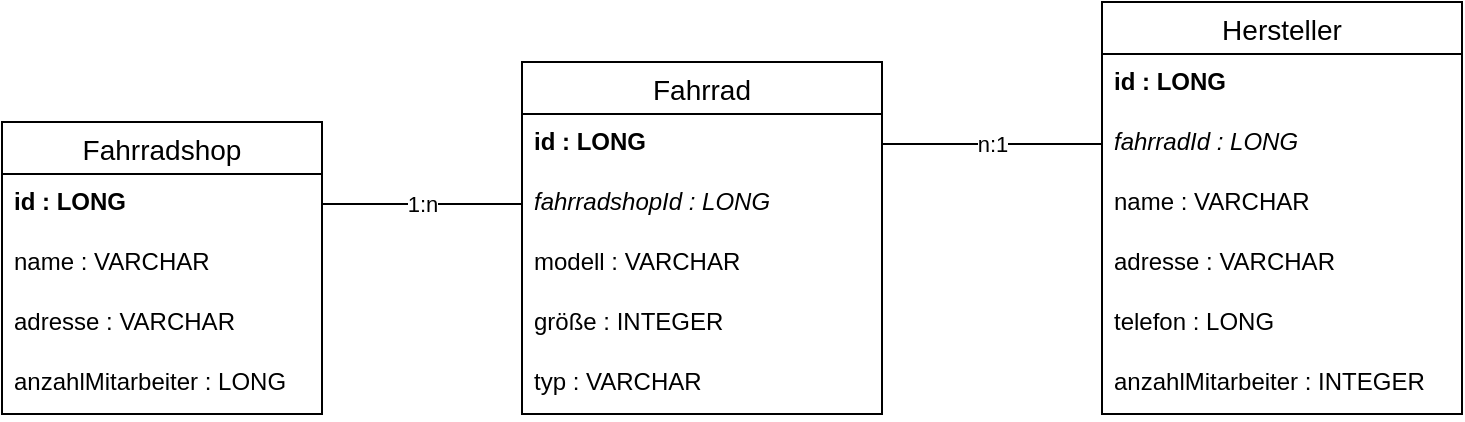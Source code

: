 <mxfile version="14.4.9" type="github">
  <diagram id="atZ0AVKhQMxhwHdUIg31" name="Page-1">
    <mxGraphModel dx="1038" dy="548" grid="1" gridSize="10" guides="1" tooltips="1" connect="1" arrows="1" fold="1" page="1" pageScale="1" pageWidth="1169" pageHeight="827" math="0" shadow="0">
      <root>
        <mxCell id="0" />
        <mxCell id="1" parent="0" />
        <mxCell id="wapPahN4LhmAlOf-tVZv-1" value="Fahrradshop" style="swimlane;fontStyle=0;childLayout=stackLayout;horizontal=1;startSize=26;horizontalStack=0;resizeParent=1;resizeParentMax=0;resizeLast=0;collapsible=1;marginBottom=0;align=center;fontSize=14;" parent="1" vertex="1">
          <mxGeometry x="50" y="70" width="160" height="146" as="geometry" />
        </mxCell>
        <mxCell id="wapPahN4LhmAlOf-tVZv-2" value="id : LONG" style="text;strokeColor=none;fillColor=none;spacingLeft=4;spacingRight=4;overflow=hidden;rotatable=0;points=[[0,0.5],[1,0.5]];portConstraint=eastwest;fontSize=12;fontStyle=1" parent="wapPahN4LhmAlOf-tVZv-1" vertex="1">
          <mxGeometry y="26" width="160" height="30" as="geometry" />
        </mxCell>
        <mxCell id="wapPahN4LhmAlOf-tVZv-3" value="name : VARCHAR" style="text;strokeColor=none;fillColor=none;spacingLeft=4;spacingRight=4;overflow=hidden;rotatable=0;points=[[0,0.5],[1,0.5]];portConstraint=eastwest;fontSize=12;" parent="wapPahN4LhmAlOf-tVZv-1" vertex="1">
          <mxGeometry y="56" width="160" height="30" as="geometry" />
        </mxCell>
        <mxCell id="wapPahN4LhmAlOf-tVZv-4" value="adresse : VARCHAR" style="text;strokeColor=none;fillColor=none;spacingLeft=4;spacingRight=4;overflow=hidden;rotatable=0;points=[[0,0.5],[1,0.5]];portConstraint=eastwest;fontSize=12;" parent="wapPahN4LhmAlOf-tVZv-1" vertex="1">
          <mxGeometry y="86" width="160" height="30" as="geometry" />
        </mxCell>
        <mxCell id="wapPahN4LhmAlOf-tVZv-5" value="anzahlMitarbeiter : LONG" style="text;strokeColor=none;fillColor=none;spacingLeft=4;spacingRight=4;overflow=hidden;rotatable=0;points=[[0,0.5],[1,0.5]];portConstraint=eastwest;fontSize=12;" parent="wapPahN4LhmAlOf-tVZv-1" vertex="1">
          <mxGeometry y="116" width="160" height="30" as="geometry" />
        </mxCell>
        <mxCell id="wapPahN4LhmAlOf-tVZv-8" value="Hersteller" style="swimlane;fontStyle=0;childLayout=stackLayout;horizontal=1;startSize=26;horizontalStack=0;resizeParent=1;resizeParentMax=0;resizeLast=0;collapsible=1;marginBottom=0;align=center;fontSize=14;" parent="1" vertex="1">
          <mxGeometry x="600" y="10" width="180" height="206" as="geometry" />
        </mxCell>
        <mxCell id="wapPahN4LhmAlOf-tVZv-9" value="id : LONG" style="text;strokeColor=none;fillColor=none;spacingLeft=4;spacingRight=4;overflow=hidden;rotatable=0;points=[[0,0.5],[1,0.5]];portConstraint=eastwest;fontSize=12;fontStyle=1" parent="wapPahN4LhmAlOf-tVZv-8" vertex="1">
          <mxGeometry y="26" width="180" height="30" as="geometry" />
        </mxCell>
        <mxCell id="wapPahN4LhmAlOf-tVZv-10" value="fahrradId : LONG" style="text;strokeColor=none;fillColor=none;spacingLeft=4;spacingRight=4;overflow=hidden;rotatable=0;points=[[0,0.5],[1,0.5]];portConstraint=eastwest;fontSize=12;fontStyle=2" parent="wapPahN4LhmAlOf-tVZv-8" vertex="1">
          <mxGeometry y="56" width="180" height="30" as="geometry" />
        </mxCell>
        <mxCell id="wapPahN4LhmAlOf-tVZv-11" value="name : VARCHAR" style="text;strokeColor=none;fillColor=none;spacingLeft=4;spacingRight=4;overflow=hidden;rotatable=0;points=[[0,0.5],[1,0.5]];portConstraint=eastwest;fontSize=12;" parent="wapPahN4LhmAlOf-tVZv-8" vertex="1">
          <mxGeometry y="86" width="180" height="30" as="geometry" />
        </mxCell>
        <mxCell id="wapPahN4LhmAlOf-tVZv-12" value="adresse : VARCHAR" style="text;strokeColor=none;fillColor=none;spacingLeft=4;spacingRight=4;overflow=hidden;rotatable=0;points=[[0,0.5],[1,0.5]];portConstraint=eastwest;fontSize=12;" parent="wapPahN4LhmAlOf-tVZv-8" vertex="1">
          <mxGeometry y="116" width="180" height="30" as="geometry" />
        </mxCell>
        <mxCell id="wapPahN4LhmAlOf-tVZv-13" value="telefon : LONG" style="text;strokeColor=none;fillColor=none;spacingLeft=4;spacingRight=4;overflow=hidden;rotatable=0;points=[[0,0.5],[1,0.5]];portConstraint=eastwest;fontSize=12;" parent="wapPahN4LhmAlOf-tVZv-8" vertex="1">
          <mxGeometry y="146" width="180" height="30" as="geometry" />
        </mxCell>
        <mxCell id="wapPahN4LhmAlOf-tVZv-15" value="anzahlMitarbeiter : INTEGER" style="text;strokeColor=none;fillColor=none;spacingLeft=4;spacingRight=4;overflow=hidden;rotatable=0;points=[[0,0.5],[1,0.5]];portConstraint=eastwest;fontSize=12;" parent="wapPahN4LhmAlOf-tVZv-8" vertex="1">
          <mxGeometry y="176" width="180" height="30" as="geometry" />
        </mxCell>
        <mxCell id="Cg6IsskwfPCYu6hG4t_m-1" value="Fahrrad" style="swimlane;fontStyle=0;childLayout=stackLayout;horizontal=1;startSize=26;horizontalStack=0;resizeParent=1;resizeParentMax=0;resizeLast=0;collapsible=1;marginBottom=0;align=center;fontSize=14;" parent="1" vertex="1">
          <mxGeometry x="310" y="40" width="180" height="176" as="geometry" />
        </mxCell>
        <mxCell id="Cg6IsskwfPCYu6hG4t_m-2" value="id : LONG" style="text;strokeColor=none;fillColor=none;spacingLeft=4;spacingRight=4;overflow=hidden;rotatable=0;points=[[0,0.5],[1,0.5]];portConstraint=eastwest;fontSize=12;fontStyle=1" parent="Cg6IsskwfPCYu6hG4t_m-1" vertex="1">
          <mxGeometry y="26" width="180" height="30" as="geometry" />
        </mxCell>
        <mxCell id="Cg6IsskwfPCYu6hG4t_m-3" value="fahrradshopId : LONG" style="text;strokeColor=none;fillColor=none;spacingLeft=4;spacingRight=4;overflow=hidden;rotatable=0;points=[[0,0.5],[1,0.5]];portConstraint=eastwest;fontSize=12;fontStyle=2" parent="Cg6IsskwfPCYu6hG4t_m-1" vertex="1">
          <mxGeometry y="56" width="180" height="30" as="geometry" />
        </mxCell>
        <mxCell id="Cg6IsskwfPCYu6hG4t_m-4" value="modell : VARCHAR" style="text;strokeColor=none;fillColor=none;spacingLeft=4;spacingRight=4;overflow=hidden;rotatable=0;points=[[0,0.5],[1,0.5]];portConstraint=eastwest;fontSize=12;" parent="Cg6IsskwfPCYu6hG4t_m-1" vertex="1">
          <mxGeometry y="86" width="180" height="30" as="geometry" />
        </mxCell>
        <mxCell id="Cg6IsskwfPCYu6hG4t_m-5" value="größe : INTEGER" style="text;strokeColor=none;fillColor=none;spacingLeft=4;spacingRight=4;overflow=hidden;rotatable=0;points=[[0,0.5],[1,0.5]];portConstraint=eastwest;fontSize=12;" parent="Cg6IsskwfPCYu6hG4t_m-1" vertex="1">
          <mxGeometry y="116" width="180" height="30" as="geometry" />
        </mxCell>
        <mxCell id="Cg6IsskwfPCYu6hG4t_m-7" value="typ : VARCHAR" style="text;strokeColor=none;fillColor=none;spacingLeft=4;spacingRight=4;overflow=hidden;rotatable=0;points=[[0,0.5],[1,0.5]];portConstraint=eastwest;fontSize=12;" parent="Cg6IsskwfPCYu6hG4t_m-1" vertex="1">
          <mxGeometry y="146" width="180" height="30" as="geometry" />
        </mxCell>
        <mxCell id="Cg6IsskwfPCYu6hG4t_m-8" value="1:n" style="edgeStyle=orthogonalEdgeStyle;rounded=0;orthogonalLoop=1;jettySize=auto;html=1;entryX=0;entryY=0.5;entryDx=0;entryDy=0;endArrow=none;endFill=0;" parent="1" source="wapPahN4LhmAlOf-tVZv-2" target="Cg6IsskwfPCYu6hG4t_m-3" edge="1">
          <mxGeometry relative="1" as="geometry" />
        </mxCell>
        <mxCell id="Cg6IsskwfPCYu6hG4t_m-9" value="n:1" style="edgeStyle=orthogonalEdgeStyle;rounded=0;orthogonalLoop=1;jettySize=auto;html=1;endArrow=none;endFill=0;" parent="1" source="Cg6IsskwfPCYu6hG4t_m-2" target="wapPahN4LhmAlOf-tVZv-10" edge="1">
          <mxGeometry relative="1" as="geometry" />
        </mxCell>
      </root>
    </mxGraphModel>
  </diagram>
</mxfile>
